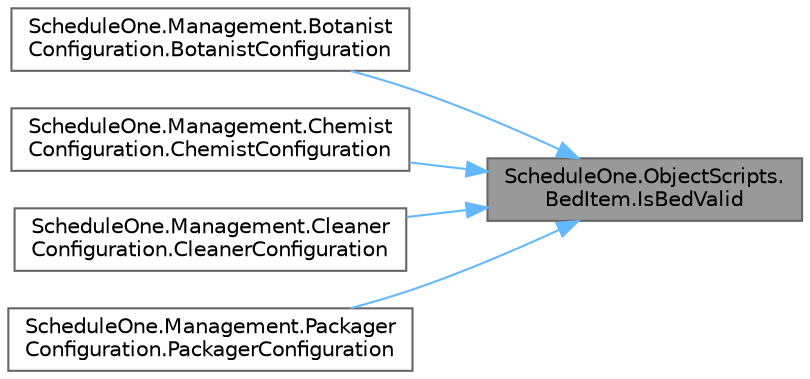 digraph "ScheduleOne.ObjectScripts.BedItem.IsBedValid"
{
 // LATEX_PDF_SIZE
  bgcolor="transparent";
  edge [fontname=Helvetica,fontsize=10,labelfontname=Helvetica,labelfontsize=10];
  node [fontname=Helvetica,fontsize=10,shape=box,height=0.2,width=0.4];
  rankdir="RL";
  Node1 [id="Node000001",label="ScheduleOne.ObjectScripts.\lBedItem.IsBedValid",height=0.2,width=0.4,color="gray40", fillcolor="grey60", style="filled", fontcolor="black",tooltip=" "];
  Node1 -> Node2 [id="edge1_Node000001_Node000002",dir="back",color="steelblue1",style="solid",tooltip=" "];
  Node2 [id="Node000002",label="ScheduleOne.Management.Botanist\lConfiguration.BotanistConfiguration",height=0.2,width=0.4,color="grey40", fillcolor="white", style="filled",URL="$class_schedule_one_1_1_management_1_1_botanist_configuration.html#afbeac18b9777a01d7816786287e88325",tooltip=" "];
  Node1 -> Node3 [id="edge2_Node000001_Node000003",dir="back",color="steelblue1",style="solid",tooltip=" "];
  Node3 [id="Node000003",label="ScheduleOne.Management.Chemist\lConfiguration.ChemistConfiguration",height=0.2,width=0.4,color="grey40", fillcolor="white", style="filled",URL="$class_schedule_one_1_1_management_1_1_chemist_configuration.html#a3579f128f6bfd450322bcfe1690617b4",tooltip=" "];
  Node1 -> Node4 [id="edge3_Node000001_Node000004",dir="back",color="steelblue1",style="solid",tooltip=" "];
  Node4 [id="Node000004",label="ScheduleOne.Management.Cleaner\lConfiguration.CleanerConfiguration",height=0.2,width=0.4,color="grey40", fillcolor="white", style="filled",URL="$class_schedule_one_1_1_management_1_1_cleaner_configuration.html#a020fe5317db5d0e7da1d33c02a21c0b8",tooltip=" "];
  Node1 -> Node5 [id="edge4_Node000001_Node000005",dir="back",color="steelblue1",style="solid",tooltip=" "];
  Node5 [id="Node000005",label="ScheduleOne.Management.Packager\lConfiguration.PackagerConfiguration",height=0.2,width=0.4,color="grey40", fillcolor="white", style="filled",URL="$class_schedule_one_1_1_management_1_1_packager_configuration.html#ac6fce28e35c0cc3798c52cf0e93ae250",tooltip=" "];
}
